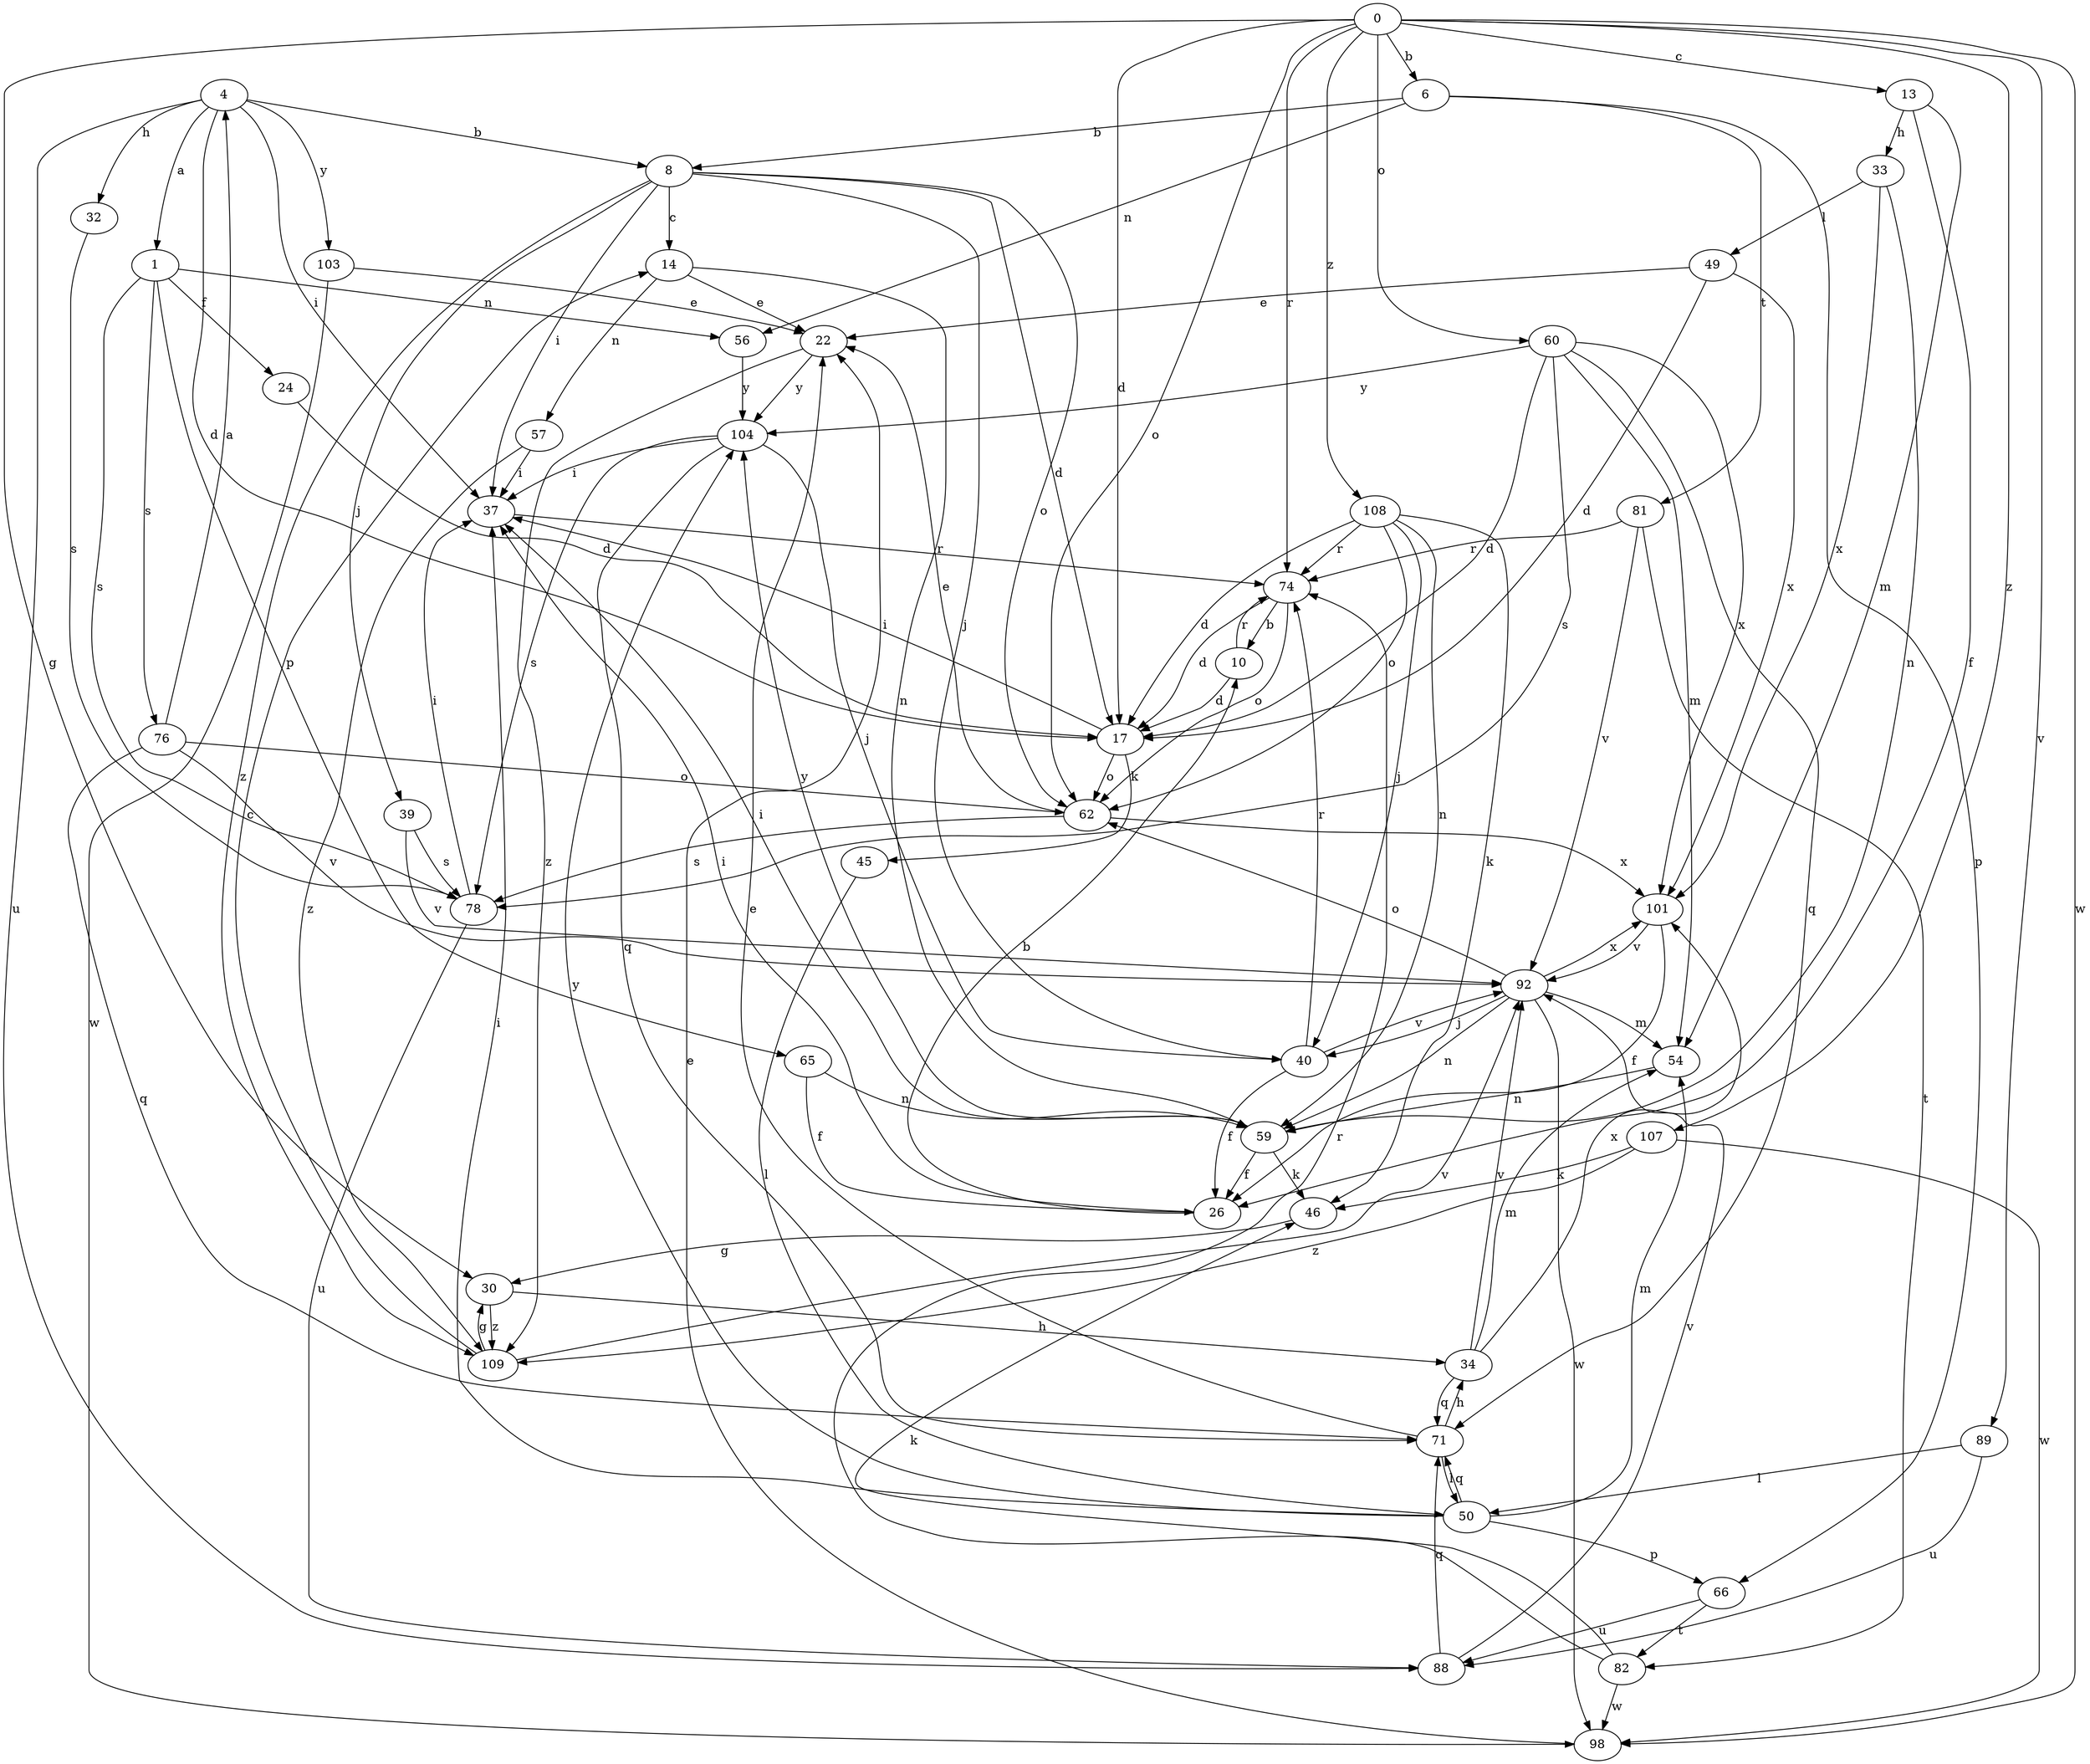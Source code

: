 strict digraph  {
0;
1;
4;
6;
8;
10;
13;
14;
17;
22;
24;
26;
30;
32;
33;
34;
37;
39;
40;
45;
46;
49;
50;
54;
56;
57;
59;
60;
62;
65;
66;
71;
74;
76;
78;
81;
82;
88;
89;
92;
98;
101;
103;
104;
107;
108;
109;
0 -> 6  [label=b];
0 -> 13  [label=c];
0 -> 17  [label=d];
0 -> 30  [label=g];
0 -> 60  [label=o];
0 -> 62  [label=o];
0 -> 74  [label=r];
0 -> 89  [label=v];
0 -> 98  [label=w];
0 -> 107  [label=z];
0 -> 108  [label=z];
1 -> 24  [label=f];
1 -> 56  [label=n];
1 -> 65  [label=p];
1 -> 76  [label=s];
1 -> 78  [label=s];
4 -> 1  [label=a];
4 -> 8  [label=b];
4 -> 17  [label=d];
4 -> 32  [label=h];
4 -> 37  [label=i];
4 -> 88  [label=u];
4 -> 103  [label=y];
6 -> 8  [label=b];
6 -> 56  [label=n];
6 -> 66  [label=p];
6 -> 81  [label=t];
8 -> 14  [label=c];
8 -> 17  [label=d];
8 -> 37  [label=i];
8 -> 39  [label=j];
8 -> 40  [label=j];
8 -> 62  [label=o];
8 -> 109  [label=z];
10 -> 17  [label=d];
10 -> 74  [label=r];
13 -> 26  [label=f];
13 -> 33  [label=h];
13 -> 54  [label=m];
14 -> 22  [label=e];
14 -> 57  [label=n];
14 -> 59  [label=n];
17 -> 37  [label=i];
17 -> 45  [label=k];
17 -> 62  [label=o];
22 -> 104  [label=y];
22 -> 109  [label=z];
24 -> 17  [label=d];
26 -> 10  [label=b];
26 -> 37  [label=i];
30 -> 34  [label=h];
30 -> 109  [label=z];
32 -> 78  [label=s];
33 -> 49  [label=l];
33 -> 59  [label=n];
33 -> 101  [label=x];
34 -> 54  [label=m];
34 -> 71  [label=q];
34 -> 92  [label=v];
34 -> 101  [label=x];
37 -> 74  [label=r];
39 -> 78  [label=s];
39 -> 92  [label=v];
40 -> 26  [label=f];
40 -> 74  [label=r];
40 -> 92  [label=v];
45 -> 50  [label=l];
46 -> 30  [label=g];
49 -> 17  [label=d];
49 -> 22  [label=e];
49 -> 101  [label=x];
50 -> 37  [label=i];
50 -> 54  [label=m];
50 -> 66  [label=p];
50 -> 71  [label=q];
50 -> 104  [label=y];
54 -> 59  [label=n];
56 -> 104  [label=y];
57 -> 37  [label=i];
57 -> 109  [label=z];
59 -> 26  [label=f];
59 -> 37  [label=i];
59 -> 46  [label=k];
59 -> 104  [label=y];
60 -> 17  [label=d];
60 -> 54  [label=m];
60 -> 71  [label=q];
60 -> 78  [label=s];
60 -> 101  [label=x];
60 -> 104  [label=y];
62 -> 22  [label=e];
62 -> 78  [label=s];
62 -> 101  [label=x];
65 -> 26  [label=f];
65 -> 59  [label=n];
66 -> 82  [label=t];
66 -> 88  [label=u];
71 -> 22  [label=e];
71 -> 34  [label=h];
71 -> 50  [label=l];
74 -> 10  [label=b];
74 -> 17  [label=d];
74 -> 62  [label=o];
76 -> 4  [label=a];
76 -> 62  [label=o];
76 -> 71  [label=q];
76 -> 92  [label=v];
78 -> 37  [label=i];
78 -> 88  [label=u];
81 -> 74  [label=r];
81 -> 82  [label=t];
81 -> 92  [label=v];
82 -> 46  [label=k];
82 -> 74  [label=r];
82 -> 98  [label=w];
88 -> 71  [label=q];
88 -> 92  [label=v];
89 -> 50  [label=l];
89 -> 88  [label=u];
92 -> 40  [label=j];
92 -> 54  [label=m];
92 -> 59  [label=n];
92 -> 62  [label=o];
92 -> 98  [label=w];
92 -> 101  [label=x];
98 -> 22  [label=e];
101 -> 26  [label=f];
101 -> 92  [label=v];
103 -> 22  [label=e];
103 -> 98  [label=w];
104 -> 37  [label=i];
104 -> 40  [label=j];
104 -> 71  [label=q];
104 -> 78  [label=s];
107 -> 46  [label=k];
107 -> 98  [label=w];
107 -> 109  [label=z];
108 -> 17  [label=d];
108 -> 40  [label=j];
108 -> 46  [label=k];
108 -> 59  [label=n];
108 -> 62  [label=o];
108 -> 74  [label=r];
109 -> 14  [label=c];
109 -> 30  [label=g];
109 -> 92  [label=v];
}
